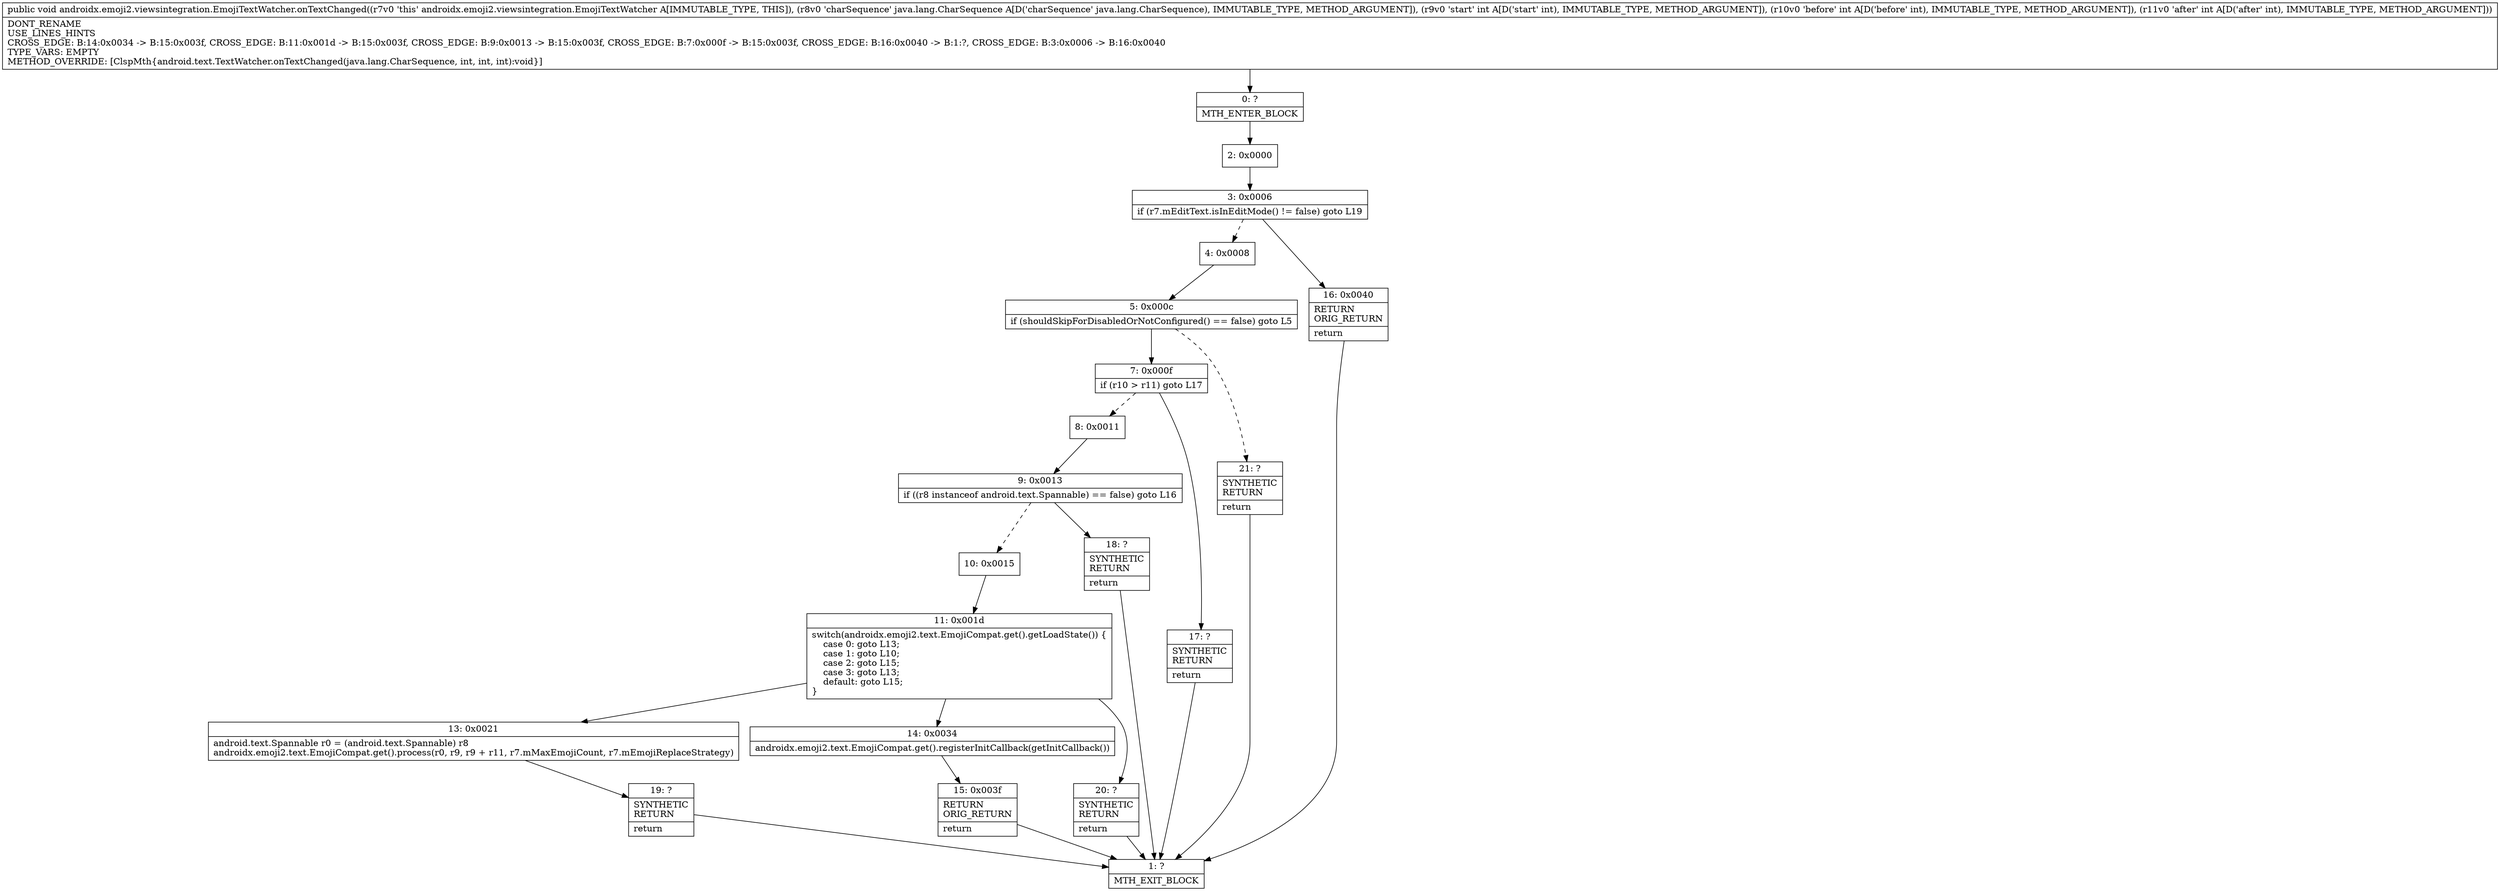 digraph "CFG forandroidx.emoji2.viewsintegration.EmojiTextWatcher.onTextChanged(Ljava\/lang\/CharSequence;III)V" {
Node_0 [shape=record,label="{0\:\ ?|MTH_ENTER_BLOCK\l}"];
Node_2 [shape=record,label="{2\:\ 0x0000}"];
Node_3 [shape=record,label="{3\:\ 0x0006|if (r7.mEditText.isInEditMode() != false) goto L19\l}"];
Node_4 [shape=record,label="{4\:\ 0x0008}"];
Node_5 [shape=record,label="{5\:\ 0x000c|if (shouldSkipForDisabledOrNotConfigured() == false) goto L5\l}"];
Node_7 [shape=record,label="{7\:\ 0x000f|if (r10 \> r11) goto L17\l}"];
Node_8 [shape=record,label="{8\:\ 0x0011}"];
Node_9 [shape=record,label="{9\:\ 0x0013|if ((r8 instanceof android.text.Spannable) == false) goto L16\l}"];
Node_10 [shape=record,label="{10\:\ 0x0015}"];
Node_11 [shape=record,label="{11\:\ 0x001d|switch(androidx.emoji2.text.EmojiCompat.get().getLoadState()) \{\l    case 0: goto L13;\l    case 1: goto L10;\l    case 2: goto L15;\l    case 3: goto L13;\l    default: goto L15;\l\}\l}"];
Node_13 [shape=record,label="{13\:\ 0x0021|android.text.Spannable r0 = (android.text.Spannable) r8\landroidx.emoji2.text.EmojiCompat.get().process(r0, r9, r9 + r11, r7.mMaxEmojiCount, r7.mEmojiReplaceStrategy)\l}"];
Node_19 [shape=record,label="{19\:\ ?|SYNTHETIC\lRETURN\l|return\l}"];
Node_1 [shape=record,label="{1\:\ ?|MTH_EXIT_BLOCK\l}"];
Node_14 [shape=record,label="{14\:\ 0x0034|androidx.emoji2.text.EmojiCompat.get().registerInitCallback(getInitCallback())\l}"];
Node_15 [shape=record,label="{15\:\ 0x003f|RETURN\lORIG_RETURN\l|return\l}"];
Node_20 [shape=record,label="{20\:\ ?|SYNTHETIC\lRETURN\l|return\l}"];
Node_18 [shape=record,label="{18\:\ ?|SYNTHETIC\lRETURN\l|return\l}"];
Node_17 [shape=record,label="{17\:\ ?|SYNTHETIC\lRETURN\l|return\l}"];
Node_21 [shape=record,label="{21\:\ ?|SYNTHETIC\lRETURN\l|return\l}"];
Node_16 [shape=record,label="{16\:\ 0x0040|RETURN\lORIG_RETURN\l|return\l}"];
MethodNode[shape=record,label="{public void androidx.emoji2.viewsintegration.EmojiTextWatcher.onTextChanged((r7v0 'this' androidx.emoji2.viewsintegration.EmojiTextWatcher A[IMMUTABLE_TYPE, THIS]), (r8v0 'charSequence' java.lang.CharSequence A[D('charSequence' java.lang.CharSequence), IMMUTABLE_TYPE, METHOD_ARGUMENT]), (r9v0 'start' int A[D('start' int), IMMUTABLE_TYPE, METHOD_ARGUMENT]), (r10v0 'before' int A[D('before' int), IMMUTABLE_TYPE, METHOD_ARGUMENT]), (r11v0 'after' int A[D('after' int), IMMUTABLE_TYPE, METHOD_ARGUMENT]))  | DONT_RENAME\lUSE_LINES_HINTS\lCROSS_EDGE: B:14:0x0034 \-\> B:15:0x003f, CROSS_EDGE: B:11:0x001d \-\> B:15:0x003f, CROSS_EDGE: B:9:0x0013 \-\> B:15:0x003f, CROSS_EDGE: B:7:0x000f \-\> B:15:0x003f, CROSS_EDGE: B:16:0x0040 \-\> B:1:?, CROSS_EDGE: B:3:0x0006 \-\> B:16:0x0040\lTYPE_VARS: EMPTY\lMETHOD_OVERRIDE: [ClspMth\{android.text.TextWatcher.onTextChanged(java.lang.CharSequence, int, int, int):void\}]\l}"];
MethodNode -> Node_0;Node_0 -> Node_2;
Node_2 -> Node_3;
Node_3 -> Node_4[style=dashed];
Node_3 -> Node_16;
Node_4 -> Node_5;
Node_5 -> Node_7;
Node_5 -> Node_21[style=dashed];
Node_7 -> Node_8[style=dashed];
Node_7 -> Node_17;
Node_8 -> Node_9;
Node_9 -> Node_10[style=dashed];
Node_9 -> Node_18;
Node_10 -> Node_11;
Node_11 -> Node_13;
Node_11 -> Node_14;
Node_11 -> Node_20;
Node_13 -> Node_19;
Node_19 -> Node_1;
Node_14 -> Node_15;
Node_15 -> Node_1;
Node_20 -> Node_1;
Node_18 -> Node_1;
Node_17 -> Node_1;
Node_21 -> Node_1;
Node_16 -> Node_1;
}

